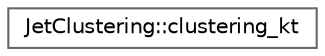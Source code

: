 digraph "Graphical Class Hierarchy"
{
 // LATEX_PDF_SIZE
  bgcolor="transparent";
  edge [fontname=Helvetica,fontsize=10,labelfontname=Helvetica,labelfontsize=10];
  node [fontname=Helvetica,fontsize=10,shape=box,height=0.2,width=0.4];
  rankdir="LR";
  Node0 [id="Node000000",label="JetClustering::clustering_kt",height=0.2,width=0.4,color="grey40", fillcolor="white", style="filled",URL="$structJetClustering_1_1clustering__kt.html",tooltip="Jet Clustering interface for kt."];
}
